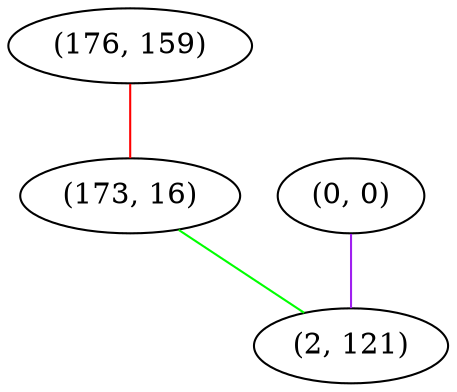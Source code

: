 graph "" {
"(176, 159)";
"(0, 0)";
"(173, 16)";
"(2, 121)";
"(176, 159)" -- "(173, 16)"  [color=red, key=0, weight=1];
"(0, 0)" -- "(2, 121)"  [color=purple, key=0, weight=4];
"(173, 16)" -- "(2, 121)"  [color=green, key=0, weight=2];
}
